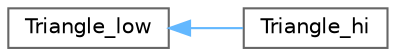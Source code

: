 digraph "Graphical Class Hierarchy"
{
 // LATEX_PDF_SIZE
  bgcolor="transparent";
  edge [fontname=Helvetica,fontsize=10,labelfontname=Helvetica,labelfontsize=10];
  node [fontname=Helvetica,fontsize=10,shape=box,height=0.2,width=0.4];
  rankdir="LR";
  Node0 [label="Triangle_low",height=0.2,width=0.4,color="grey40", fillcolor="white", style="filled",URL="$class_triangle__low.html",tooltip="!! Dot => Point"];
  Node0 -> Node1 [dir="back",color="steelblue1",style="solid"];
  Node1 [label="Triangle_hi",height=0.2,width=0.4,color="grey40", fillcolor="white", style="filled",URL="$class_triangle__hi.html",tooltip=" "];
}
